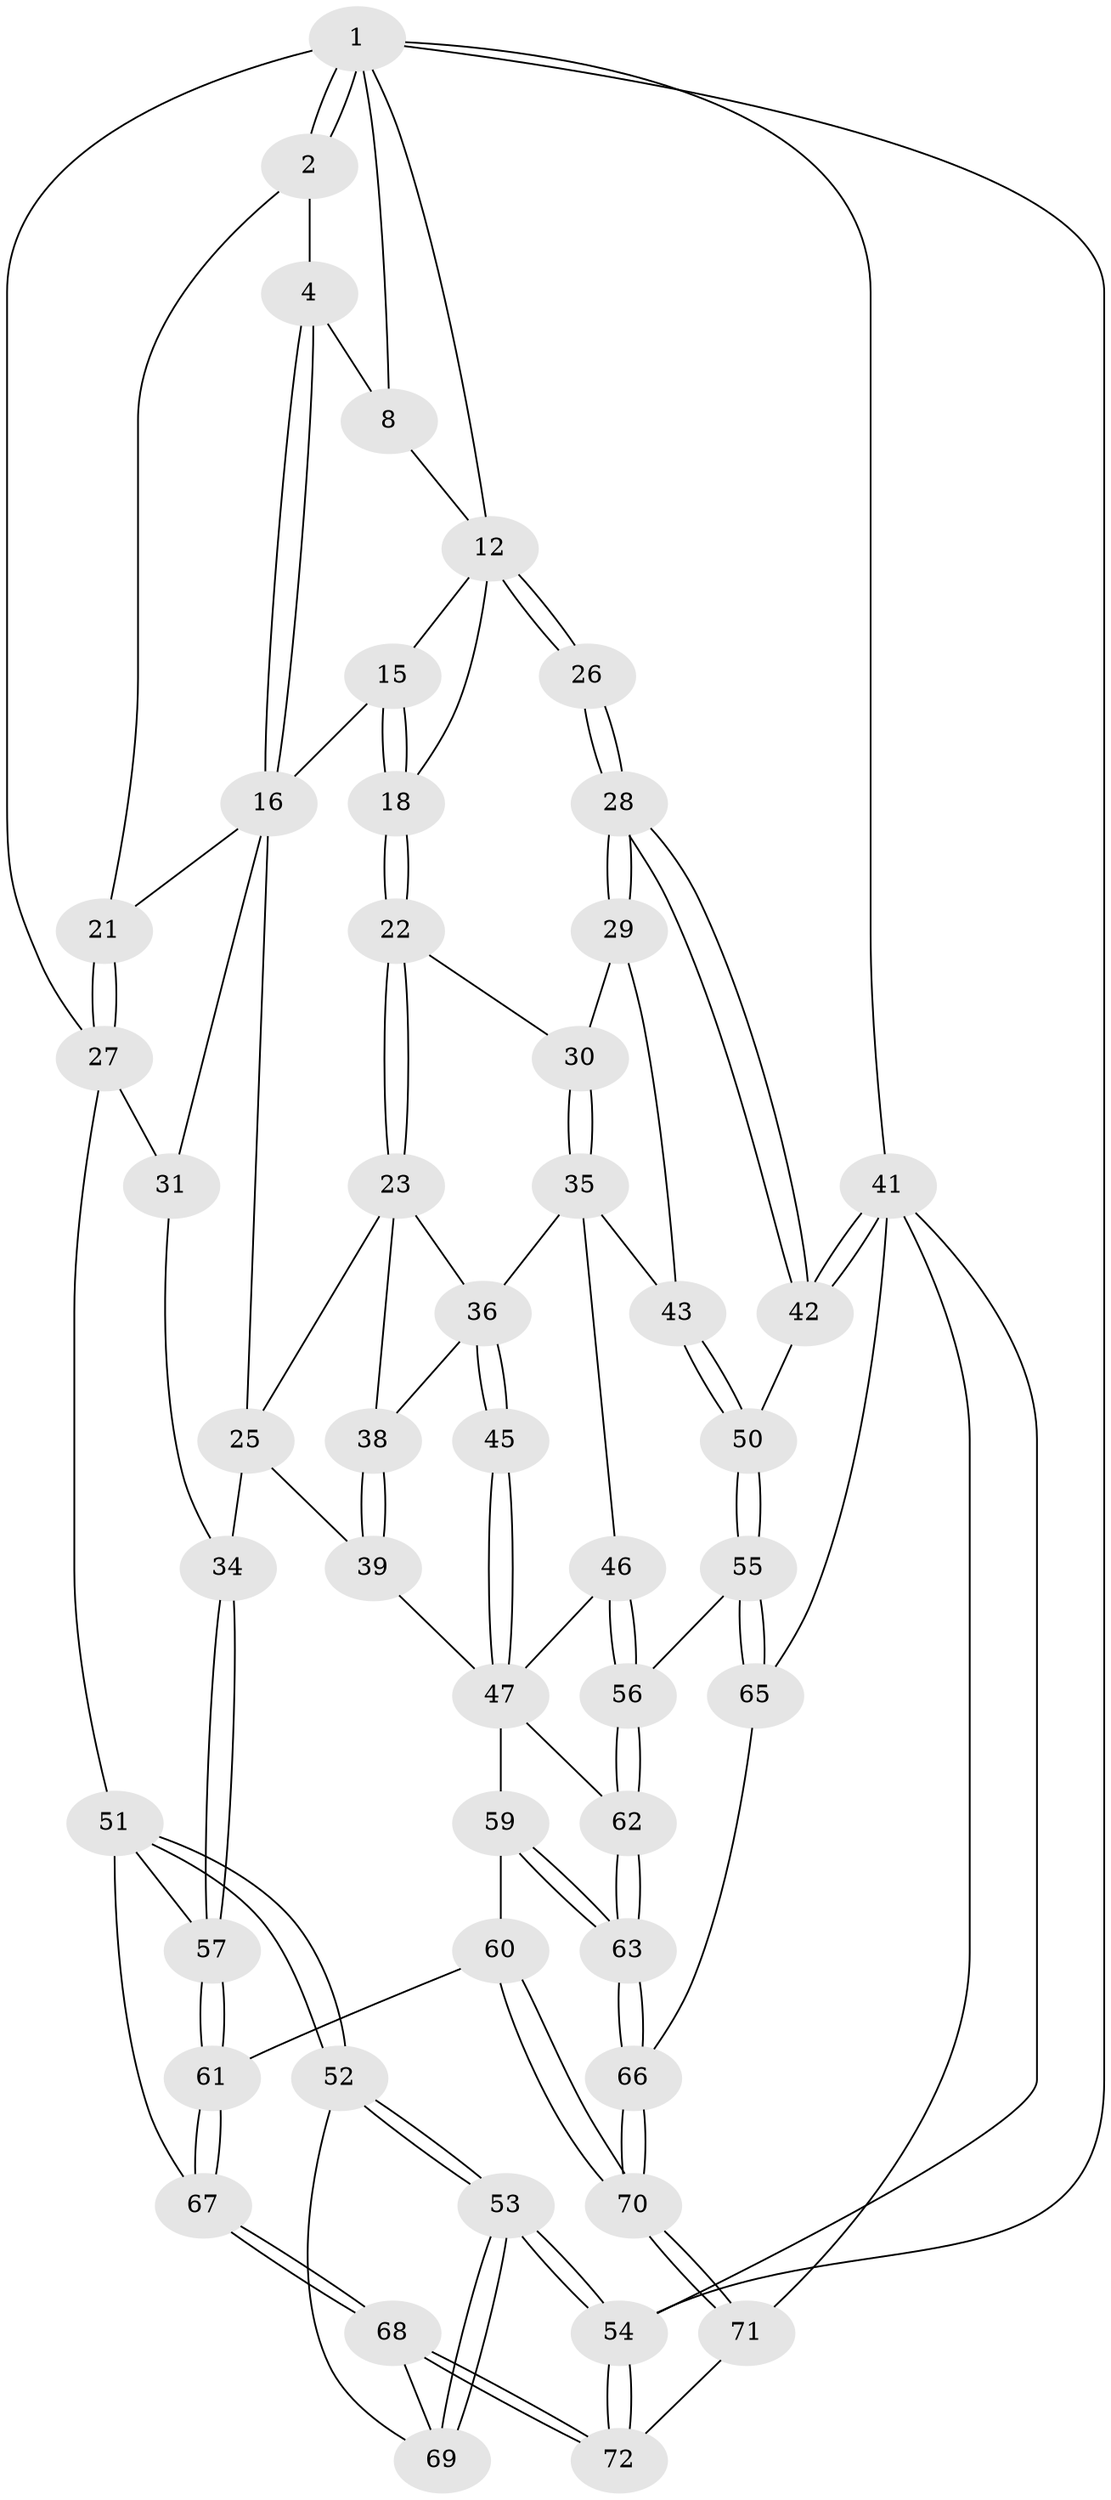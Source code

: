 // original degree distribution, {3: 0.027777777777777776, 5: 0.5555555555555556, 4: 0.2222222222222222, 6: 0.19444444444444445}
// Generated by graph-tools (version 1.1) at 2025/21/03/04/25 18:21:40]
// undirected, 50 vertices, 119 edges
graph export_dot {
graph [start="1"]
  node [color=gray90,style=filled];
  1 [pos="+0.6670808936050437+0",super="+7"];
  2 [pos="+0+0",super="+3"];
  4 [pos="+0.47350898926983076+0.13521673519048652",super="+5"];
  8 [pos="+0.7270028826734258+0.12940438139248778",super="+9"];
  12 [pos="+1+0",super="+13"];
  15 [pos="+0.7185551510923351+0.2087829357680791"];
  16 [pos="+0.5071279108369579+0.23102579073658838",super="+19"];
  18 [pos="+0.7473325059237994+0.256901653888316"];
  21 [pos="+0.30966805582230755+0.34040216530044887"];
  22 [pos="+0.7253520332661996+0.3528894228560053"];
  23 [pos="+0.6164145625569541+0.4306711922336558",super="+24"];
  25 [pos="+0.5311760914361663+0.40480521052240537",super="+33"];
  26 [pos="+1+0.33169092076187867"];
  27 [pos="+0+0.43649905592594307",super="+32"];
  28 [pos="+1+0.35795083466805455"];
  29 [pos="+0.9867330179825272+0.4300592241989303"];
  30 [pos="+0.8575561057983306+0.4486013942256272"];
  31 [pos="+0.2857956919753114+0.5430585757642037"];
  34 [pos="+0.3462423589735798+0.6218617480993732"];
  35 [pos="+0.7778744286451157+0.5685341451693954",super="+44"];
  36 [pos="+0.6780824346822867+0.5123458809629532",super="+37"];
  38 [pos="+0.5225658011003013+0.6416931303044623"];
  39 [pos="+0.4958364170766846+0.6640575077813567"];
  41 [pos="+1+1",super="+64"];
  42 [pos="+1+0.5981528382724809"];
  43 [pos="+0.8809451062055368+0.6155072393870573"];
  45 [pos="+0.6379175494119917+0.6210397054642518"];
  46 [pos="+0.7596923400721656+0.6956848084040087"];
  47 [pos="+0.6999951442102863+0.6863162808272194",super="+48"];
  50 [pos="+0.9705019929489667+0.6667504529923588"];
  51 [pos="+0+0.691970617338523",super="+58"];
  52 [pos="+0+0.7097950510440411"];
  53 [pos="+0+1"];
  54 [pos="+0+1"];
  55 [pos="+0.8808284362666131+0.7817345458453256"];
  56 [pos="+0.7741906234911639+0.7325280599803325"];
  57 [pos="+0.29773075800665216+0.779095918978172"];
  59 [pos="+0.44580923991771343+0.8268930805014633"];
  60 [pos="+0.35403853446186734+0.8637688023235939"];
  61 [pos="+0.3357083785150106+0.866220911571874"];
  62 [pos="+0.6525899534809648+0.9393015254288881"];
  63 [pos="+0.6519255893975635+0.9437326398436936"];
  65 [pos="+0.8867926982248392+0.7923796799733485"];
  66 [pos="+0.6650743464796159+1"];
  67 [pos="+0.28057667385881474+0.9755704915405711"];
  68 [pos="+0.2764499430300302+0.9948698257444872"];
  69 [pos="+0.1325359205204029+0.9504638922398728"];
  70 [pos="+0.6709527159846596+1"];
  71 [pos="+0.6987610802044336+1"];
  72 [pos="+0.3048843290293101+1"];
  1 -- 2 [weight=2];
  1 -- 2;
  1 -- 54;
  1 -- 8;
  1 -- 41;
  1 -- 27;
  1 -- 12;
  2 -- 4;
  2 -- 21;
  4 -- 16;
  4 -- 16;
  4 -- 8 [weight=2];
  8 -- 12;
  12 -- 26 [weight=2];
  12 -- 26;
  12 -- 18;
  12 -- 15;
  15 -- 16;
  15 -- 18;
  15 -- 18;
  16 -- 25;
  16 -- 21;
  16 -- 31;
  18 -- 22;
  18 -- 22;
  21 -- 27;
  21 -- 27;
  22 -- 23;
  22 -- 23;
  22 -- 30;
  23 -- 25;
  23 -- 38;
  23 -- 36;
  25 -- 34;
  25 -- 39;
  26 -- 28;
  26 -- 28;
  27 -- 51;
  27 -- 31;
  28 -- 29;
  28 -- 29;
  28 -- 42;
  28 -- 42;
  29 -- 30;
  29 -- 43;
  30 -- 35;
  30 -- 35;
  31 -- 34;
  34 -- 57;
  34 -- 57;
  35 -- 36;
  35 -- 43;
  35 -- 46;
  36 -- 45 [weight=2];
  36 -- 45;
  36 -- 38;
  38 -- 39;
  38 -- 39;
  39 -- 47;
  41 -- 42;
  41 -- 42;
  41 -- 54;
  41 -- 65;
  41 -- 71;
  42 -- 50;
  43 -- 50;
  43 -- 50;
  45 -- 47;
  45 -- 47;
  46 -- 47;
  46 -- 56;
  46 -- 56;
  47 -- 59;
  47 -- 62;
  50 -- 55;
  50 -- 55;
  51 -- 52;
  51 -- 52;
  51 -- 57;
  51 -- 67;
  52 -- 53;
  52 -- 53;
  52 -- 69;
  53 -- 54;
  53 -- 54;
  53 -- 69;
  53 -- 69;
  54 -- 72;
  54 -- 72;
  55 -- 56;
  55 -- 65;
  55 -- 65;
  56 -- 62;
  56 -- 62;
  57 -- 61;
  57 -- 61;
  59 -- 60;
  59 -- 63;
  59 -- 63;
  60 -- 61;
  60 -- 70;
  60 -- 70;
  61 -- 67;
  61 -- 67;
  62 -- 63;
  62 -- 63;
  63 -- 66;
  63 -- 66;
  65 -- 66;
  66 -- 70;
  66 -- 70;
  67 -- 68;
  67 -- 68;
  68 -- 69;
  68 -- 72;
  68 -- 72;
  70 -- 71;
  70 -- 71;
  71 -- 72;
}
